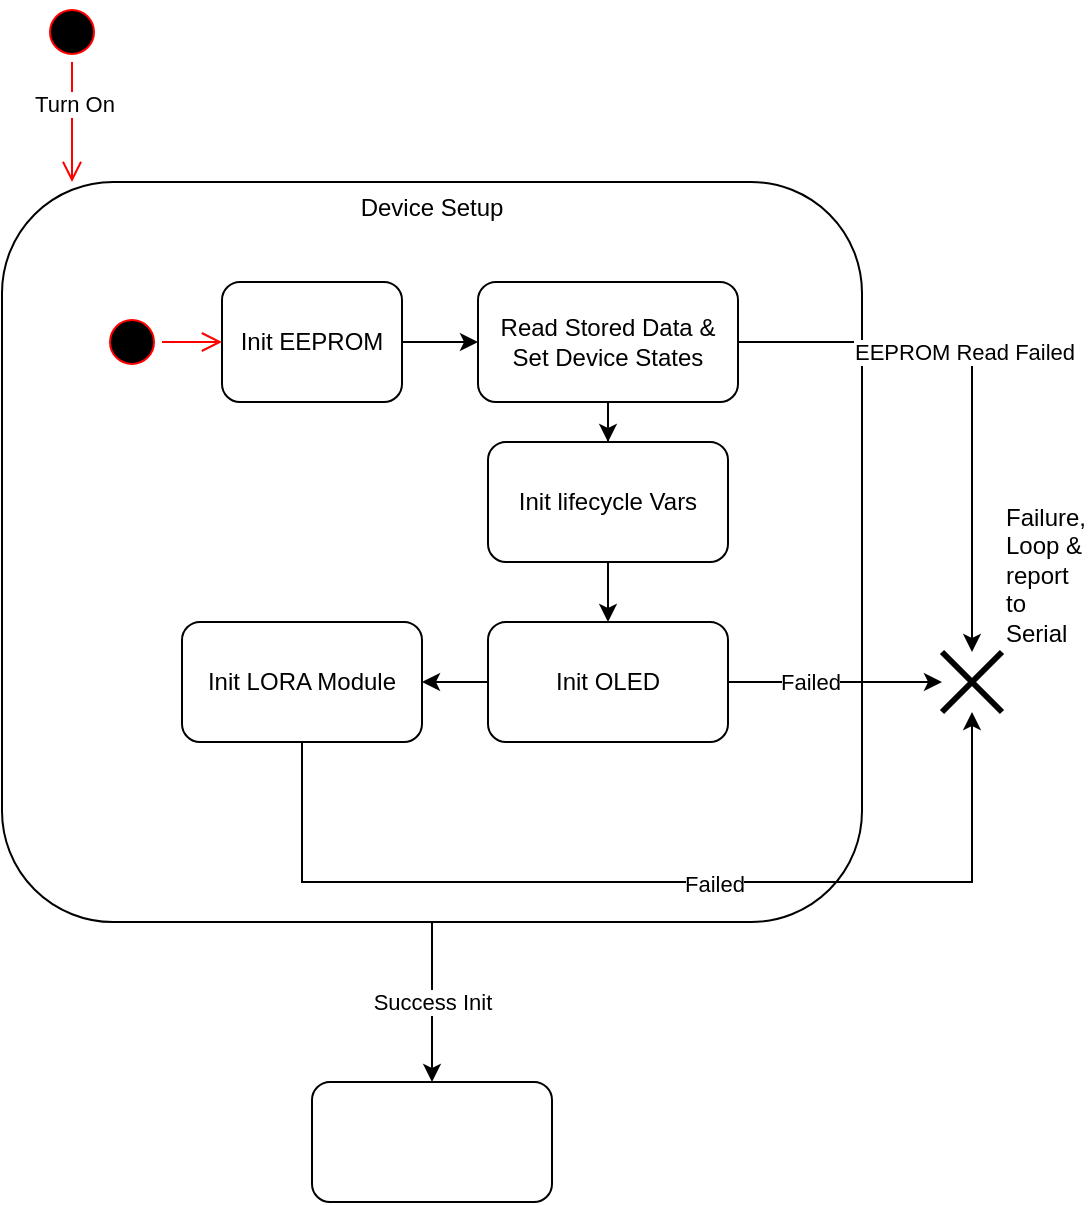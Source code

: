 <mxfile version="21.0.2" type="github">
  <diagram name="Page-1" id="3oVO1tCUY8cOsb1efa17">
    <mxGraphModel dx="2074" dy="1078" grid="1" gridSize="10" guides="1" tooltips="1" connect="1" arrows="1" fold="1" page="1" pageScale="1" pageWidth="1654" pageHeight="1169" math="0" shadow="0">
      <root>
        <mxCell id="0" />
        <mxCell id="1" parent="0" />
        <mxCell id="mMdl3CUmP28ip9dh-oq1-1" value="" style="ellipse;html=1;shape=startState;fillColor=#000000;strokeColor=#ff0000;" vertex="1" parent="1">
          <mxGeometry x="90" y="40" width="30" height="30" as="geometry" />
        </mxCell>
        <mxCell id="mMdl3CUmP28ip9dh-oq1-2" value="Turn On" style="edgeStyle=orthogonalEdgeStyle;html=1;verticalAlign=bottom;endArrow=open;endSize=8;strokeColor=#ff0000;rounded=0;" edge="1" source="mMdl3CUmP28ip9dh-oq1-1" parent="1">
          <mxGeometry relative="1" as="geometry">
            <mxPoint x="105" y="130" as="targetPoint" />
          </mxGeometry>
        </mxCell>
        <mxCell id="mMdl3CUmP28ip9dh-oq1-33" value="Success Init" style="edgeStyle=orthogonalEdgeStyle;rounded=0;orthogonalLoop=1;jettySize=auto;html=1;" edge="1" parent="1" source="mMdl3CUmP28ip9dh-oq1-3" target="mMdl3CUmP28ip9dh-oq1-32">
          <mxGeometry relative="1" as="geometry" />
        </mxCell>
        <mxCell id="mMdl3CUmP28ip9dh-oq1-3" value="&lt;div&gt;Device Setup&lt;/div&gt;&lt;div&gt;&lt;br&gt;&lt;/div&gt;&lt;div&gt;&lt;br&gt;&lt;/div&gt;&lt;div&gt;&lt;br&gt;&lt;/div&gt;&lt;div&gt;&lt;br&gt;&lt;/div&gt;&lt;div&gt;&lt;br&gt;&lt;/div&gt;&lt;div&gt;&lt;br&gt;&lt;/div&gt;&lt;div&gt;&lt;br&gt;&lt;/div&gt;&lt;div&gt;&lt;br&gt;&lt;/div&gt;&lt;div&gt;&lt;br&gt;&lt;/div&gt;&lt;div&gt;&lt;br&gt;&lt;/div&gt;&lt;div&gt;&lt;br&gt;&lt;/div&gt;&lt;div&gt;&lt;br&gt;&lt;/div&gt;&lt;div&gt;&lt;br&gt;&lt;/div&gt;&lt;div&gt;&lt;br&gt;&lt;/div&gt;&lt;div&gt;&lt;br&gt;&lt;/div&gt;&lt;div&gt;&lt;br&gt;&lt;/div&gt;&lt;div&gt;&lt;br&gt;&lt;/div&gt;&lt;div&gt;&lt;br&gt;&lt;/div&gt;&lt;div&gt;&lt;br&gt;&lt;/div&gt;&lt;div&gt;&lt;br&gt;&lt;/div&gt;&lt;div&gt;&lt;br&gt;&lt;/div&gt;&lt;div&gt;&lt;br&gt;&lt;/div&gt;&lt;div&gt;&lt;br&gt;&lt;/div&gt;&lt;div&gt;&lt;br&gt;&lt;/div&gt;" style="rounded=1;whiteSpace=wrap;html=1;" vertex="1" parent="1">
          <mxGeometry x="70" y="130" width="430" height="370" as="geometry" />
        </mxCell>
        <mxCell id="mMdl3CUmP28ip9dh-oq1-4" value="" style="ellipse;html=1;shape=startState;fillColor=#000000;strokeColor=#ff0000;" vertex="1" parent="1">
          <mxGeometry x="120" y="195" width="30" height="30" as="geometry" />
        </mxCell>
        <mxCell id="mMdl3CUmP28ip9dh-oq1-5" value="" style="edgeStyle=orthogonalEdgeStyle;html=1;verticalAlign=bottom;endArrow=open;endSize=8;strokeColor=#ff0000;rounded=0;entryX=0;entryY=0.5;entryDx=0;entryDy=0;" edge="1" source="mMdl3CUmP28ip9dh-oq1-4" parent="1" target="mMdl3CUmP28ip9dh-oq1-6">
          <mxGeometry relative="1" as="geometry">
            <mxPoint x="135" y="290" as="targetPoint" />
          </mxGeometry>
        </mxCell>
        <mxCell id="mMdl3CUmP28ip9dh-oq1-25" style="edgeStyle=orthogonalEdgeStyle;rounded=0;orthogonalLoop=1;jettySize=auto;html=1;entryX=0;entryY=0.5;entryDx=0;entryDy=0;" edge="1" parent="1" source="mMdl3CUmP28ip9dh-oq1-6" target="mMdl3CUmP28ip9dh-oq1-23">
          <mxGeometry relative="1" as="geometry" />
        </mxCell>
        <mxCell id="mMdl3CUmP28ip9dh-oq1-6" value="Init EEPROM" style="rounded=1;whiteSpace=wrap;html=1;" vertex="1" parent="1">
          <mxGeometry x="180" y="180" width="90" height="60" as="geometry" />
        </mxCell>
        <mxCell id="mMdl3CUmP28ip9dh-oq1-10" value="" style="edgeStyle=orthogonalEdgeStyle;rounded=0;orthogonalLoop=1;jettySize=auto;html=1;" edge="1" parent="1" source="mMdl3CUmP28ip9dh-oq1-7" target="mMdl3CUmP28ip9dh-oq1-9">
          <mxGeometry relative="1" as="geometry" />
        </mxCell>
        <mxCell id="mMdl3CUmP28ip9dh-oq1-7" value="Init lifecycle Vars" style="whiteSpace=wrap;html=1;rounded=1;" vertex="1" parent="1">
          <mxGeometry x="313" y="260" width="120" height="60" as="geometry" />
        </mxCell>
        <mxCell id="mMdl3CUmP28ip9dh-oq1-12" value="" style="edgeStyle=orthogonalEdgeStyle;rounded=0;orthogonalLoop=1;jettySize=auto;html=1;" edge="1" parent="1" source="mMdl3CUmP28ip9dh-oq1-9" target="mMdl3CUmP28ip9dh-oq1-11">
          <mxGeometry relative="1" as="geometry" />
        </mxCell>
        <mxCell id="mMdl3CUmP28ip9dh-oq1-14" style="edgeStyle=orthogonalEdgeStyle;rounded=0;orthogonalLoop=1;jettySize=auto;html=1;" edge="1" parent="1" source="mMdl3CUmP28ip9dh-oq1-9" target="mMdl3CUmP28ip9dh-oq1-13">
          <mxGeometry relative="1" as="geometry" />
        </mxCell>
        <mxCell id="mMdl3CUmP28ip9dh-oq1-27" value="Failed" style="edgeLabel;html=1;align=center;verticalAlign=middle;resizable=0;points=[];" vertex="1" connectable="0" parent="mMdl3CUmP28ip9dh-oq1-14">
          <mxGeometry x="-0.234" relative="1" as="geometry">
            <mxPoint as="offset" />
          </mxGeometry>
        </mxCell>
        <mxCell id="mMdl3CUmP28ip9dh-oq1-9" value="Init OLED" style="whiteSpace=wrap;html=1;rounded=1;" vertex="1" parent="1">
          <mxGeometry x="313" y="350" width="120" height="60" as="geometry" />
        </mxCell>
        <mxCell id="mMdl3CUmP28ip9dh-oq1-26" style="edgeStyle=orthogonalEdgeStyle;rounded=0;orthogonalLoop=1;jettySize=auto;html=1;" edge="1" parent="1" source="mMdl3CUmP28ip9dh-oq1-11" target="mMdl3CUmP28ip9dh-oq1-13">
          <mxGeometry relative="1" as="geometry">
            <Array as="points">
              <mxPoint x="220" y="480" />
              <mxPoint x="555" y="480" />
            </Array>
          </mxGeometry>
        </mxCell>
        <mxCell id="mMdl3CUmP28ip9dh-oq1-28" value="Failed" style="edgeLabel;html=1;align=center;verticalAlign=middle;resizable=0;points=[];" vertex="1" connectable="0" parent="mMdl3CUmP28ip9dh-oq1-26">
          <mxGeometry x="0.127" y="-1" relative="1" as="geometry">
            <mxPoint as="offset" />
          </mxGeometry>
        </mxCell>
        <mxCell id="mMdl3CUmP28ip9dh-oq1-11" value="Init LORA Module" style="whiteSpace=wrap;html=1;rounded=1;" vertex="1" parent="1">
          <mxGeometry x="160" y="350" width="120" height="60" as="geometry" />
        </mxCell>
        <mxCell id="mMdl3CUmP28ip9dh-oq1-13" value="&lt;div&gt;&lt;br&gt;&lt;/div&gt;&lt;div&gt;&lt;br&gt;&lt;/div&gt;&lt;div&gt;&lt;br&gt;&lt;/div&gt;&lt;div&gt;&lt;br&gt;&lt;/div&gt;&lt;div&gt;&lt;br&gt;&lt;/div&gt;&lt;div&gt;&lt;br&gt;&lt;/div&gt;&lt;div&gt;Failure, Loop &amp;amp; report to Serial&lt;br&gt;&lt;/div&gt;" style="shape=umlDestroy;whiteSpace=wrap;html=1;strokeWidth=3;targetShapes=umlLifeline;align=left;labelPosition=right;verticalLabelPosition=top;verticalAlign=bottom;" vertex="1" parent="1">
          <mxGeometry x="540" y="365" width="30" height="30" as="geometry" />
        </mxCell>
        <mxCell id="mMdl3CUmP28ip9dh-oq1-29" style="edgeStyle=orthogonalEdgeStyle;rounded=0;orthogonalLoop=1;jettySize=auto;html=1;" edge="1" parent="1" source="mMdl3CUmP28ip9dh-oq1-23" target="mMdl3CUmP28ip9dh-oq1-13">
          <mxGeometry relative="1" as="geometry" />
        </mxCell>
        <mxCell id="mMdl3CUmP28ip9dh-oq1-30" value="EEPROM Read Failed" style="edgeLabel;html=1;align=center;verticalAlign=middle;resizable=0;points=[];" vertex="1" connectable="0" parent="mMdl3CUmP28ip9dh-oq1-29">
          <mxGeometry x="-0.103" y="-4" relative="1" as="geometry">
            <mxPoint as="offset" />
          </mxGeometry>
        </mxCell>
        <mxCell id="mMdl3CUmP28ip9dh-oq1-31" style="edgeStyle=orthogonalEdgeStyle;rounded=0;orthogonalLoop=1;jettySize=auto;html=1;entryX=0.5;entryY=0;entryDx=0;entryDy=0;" edge="1" parent="1" source="mMdl3CUmP28ip9dh-oq1-23" target="mMdl3CUmP28ip9dh-oq1-7">
          <mxGeometry relative="1" as="geometry" />
        </mxCell>
        <mxCell id="mMdl3CUmP28ip9dh-oq1-23" value="Read Stored Data &amp;amp; Set Device States" style="rounded=1;whiteSpace=wrap;html=1;" vertex="1" parent="1">
          <mxGeometry x="308" y="180" width="130" height="60" as="geometry" />
        </mxCell>
        <mxCell id="mMdl3CUmP28ip9dh-oq1-32" value="" style="whiteSpace=wrap;html=1;rounded=1;" vertex="1" parent="1">
          <mxGeometry x="225" y="580" width="120" height="60" as="geometry" />
        </mxCell>
      </root>
    </mxGraphModel>
  </diagram>
</mxfile>
